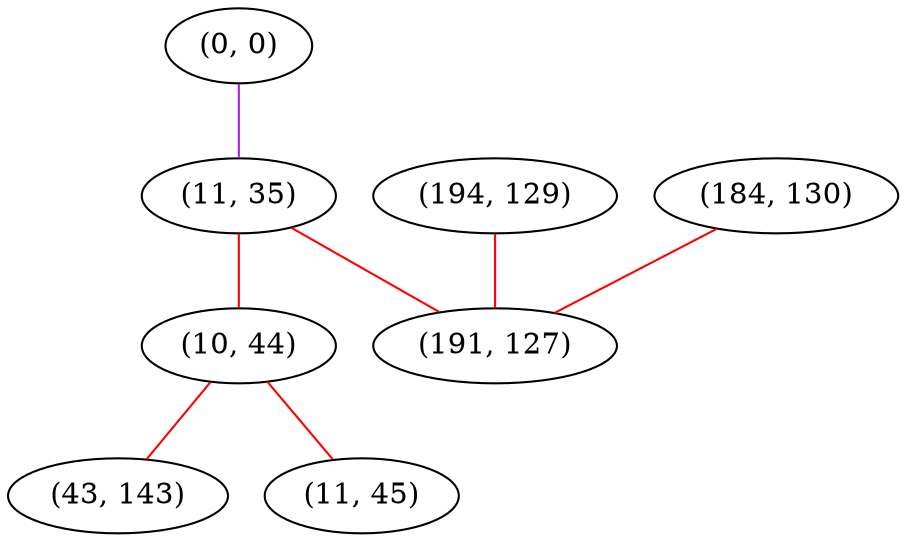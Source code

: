 graph "" {
"(0, 0)";
"(11, 35)";
"(194, 129)";
"(10, 44)";
"(184, 130)";
"(43, 143)";
"(191, 127)";
"(11, 45)";
"(0, 0)" -- "(11, 35)"  [color=purple, key=0, weight=4];
"(11, 35)" -- "(10, 44)"  [color=red, key=0, weight=1];
"(11, 35)" -- "(191, 127)"  [color=red, key=0, weight=1];
"(194, 129)" -- "(191, 127)"  [color=red, key=0, weight=1];
"(10, 44)" -- "(43, 143)"  [color=red, key=0, weight=1];
"(10, 44)" -- "(11, 45)"  [color=red, key=0, weight=1];
"(184, 130)" -- "(191, 127)"  [color=red, key=0, weight=1];
}
